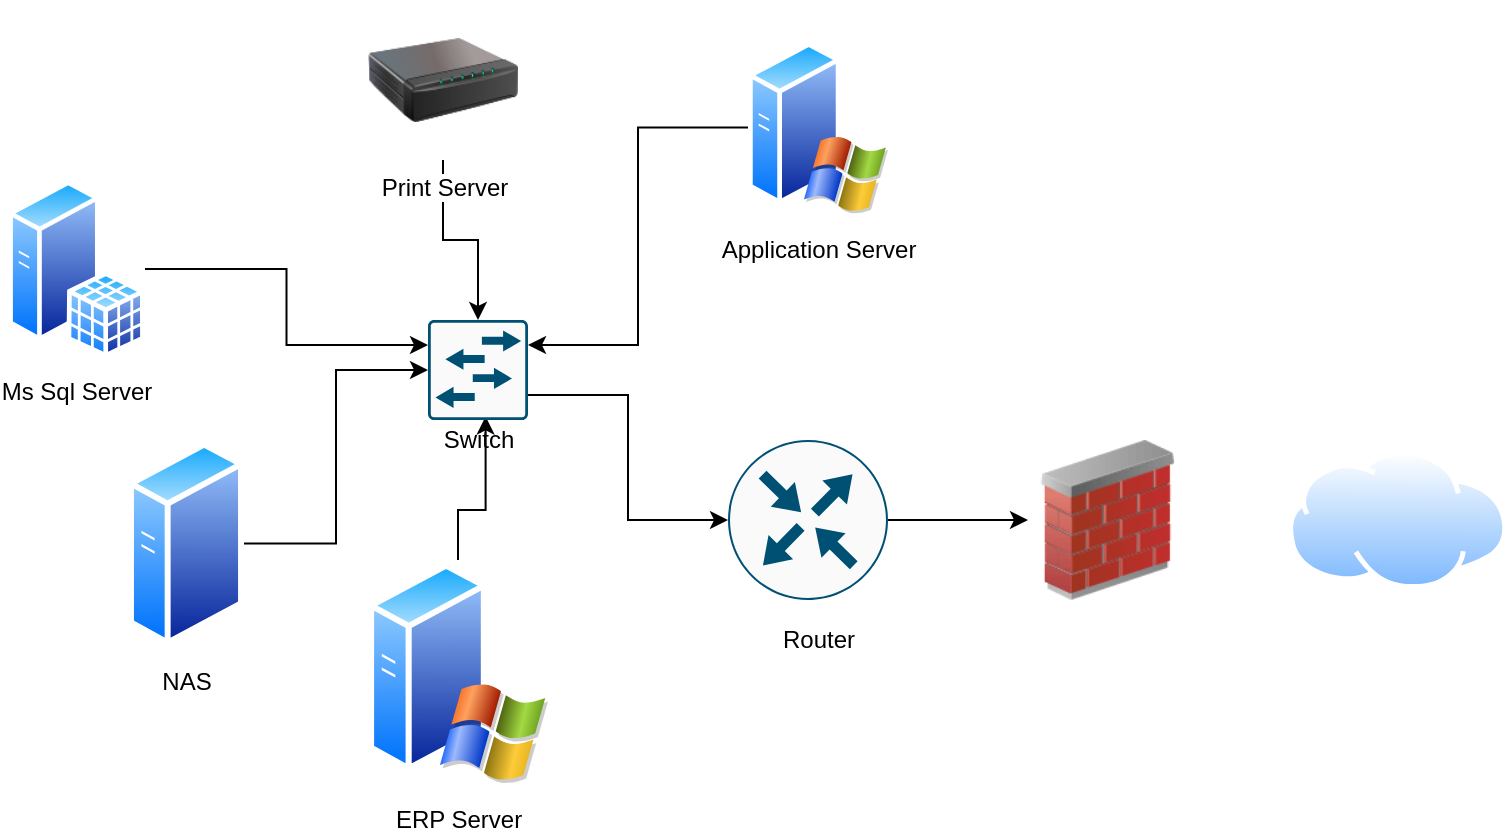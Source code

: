 <mxfile version="15.5.5" type="github">
  <diagram id="EP-S3iL2bJB0XsXoEbt5" name="Page-1">
    <mxGraphModel dx="1038" dy="547" grid="1" gridSize="10" guides="1" tooltips="1" connect="1" arrows="1" fold="1" page="1" pageScale="1" pageWidth="850" pageHeight="1100" math="0" shadow="0">
      <root>
        <mxCell id="0" />
        <mxCell id="1" parent="0" />
        <mxCell id="68LxXG4H3mV1ZYXkKBP9-22" style="edgeStyle=orthogonalEdgeStyle;rounded=0;orthogonalLoop=1;jettySize=auto;html=1;exitX=1;exitY=0.5;exitDx=0;exitDy=0;exitPerimeter=0;entryX=0;entryY=0.5;entryDx=0;entryDy=0;" edge="1" parent="1" source="68LxXG4H3mV1ZYXkKBP9-1" target="68LxXG4H3mV1ZYXkKBP9-12">
          <mxGeometry relative="1" as="geometry" />
        </mxCell>
        <mxCell id="68LxXG4H3mV1ZYXkKBP9-1" value="" style="sketch=0;points=[[0.5,0,0],[1,0.5,0],[0.5,1,0],[0,0.5,0],[0.145,0.145,0],[0.856,0.145,0],[0.855,0.856,0],[0.145,0.855,0]];verticalLabelPosition=bottom;html=1;verticalAlign=top;aspect=fixed;align=center;pointerEvents=1;shape=mxgraph.cisco19.rect;prIcon=router;fillColor=#FAFAFA;strokeColor=#005073;" vertex="1" parent="1">
          <mxGeometry x="440" y="250" width="80" height="80" as="geometry" />
        </mxCell>
        <mxCell id="68LxXG4H3mV1ZYXkKBP9-16" style="edgeStyle=orthogonalEdgeStyle;rounded=0;orthogonalLoop=1;jettySize=auto;html=1;entryX=0.5;entryY=0;entryDx=0;entryDy=0;entryPerimeter=0;" edge="1" parent="1" source="68LxXG4H3mV1ZYXkKBP9-3" target="68LxXG4H3mV1ZYXkKBP9-14">
          <mxGeometry relative="1" as="geometry" />
        </mxCell>
        <mxCell id="68LxXG4H3mV1ZYXkKBP9-3" value="Print Server" style="image;html=1;image=img/lib/clip_art/networking/Print_Server_128x128.png" vertex="1" parent="1">
          <mxGeometry x="260" y="30" width="75" height="80" as="geometry" />
        </mxCell>
        <mxCell id="68LxXG4H3mV1ZYXkKBP9-17" style="edgeStyle=orthogonalEdgeStyle;rounded=0;orthogonalLoop=1;jettySize=auto;html=1;entryX=1;entryY=0.25;entryDx=0;entryDy=0;entryPerimeter=0;" edge="1" parent="1" source="68LxXG4H3mV1ZYXkKBP9-4" target="68LxXG4H3mV1ZYXkKBP9-14">
          <mxGeometry relative="1" as="geometry" />
        </mxCell>
        <mxCell id="68LxXG4H3mV1ZYXkKBP9-4" value="Application Server" style="aspect=fixed;perimeter=ellipsePerimeter;html=1;align=center;shadow=0;dashed=0;spacingTop=3;image;image=img/lib/active_directory/windows_server_2.svg;" vertex="1" parent="1">
          <mxGeometry x="450" y="50" width="70" height="87.5" as="geometry" />
        </mxCell>
        <mxCell id="68LxXG4H3mV1ZYXkKBP9-19" style="edgeStyle=orthogonalEdgeStyle;rounded=0;orthogonalLoop=1;jettySize=auto;html=1;exitX=1;exitY=0.5;exitDx=0;exitDy=0;entryX=0;entryY=0.5;entryDx=0;entryDy=0;entryPerimeter=0;" edge="1" parent="1" source="68LxXG4H3mV1ZYXkKBP9-5" target="68LxXG4H3mV1ZYXkKBP9-14">
          <mxGeometry relative="1" as="geometry" />
        </mxCell>
        <mxCell id="68LxXG4H3mV1ZYXkKBP9-5" value="NAS" style="aspect=fixed;perimeter=ellipsePerimeter;html=1;align=center;shadow=0;dashed=0;spacingTop=3;image;image=img/lib/active_directory/generic_server.svg;" vertex="1" parent="1">
          <mxGeometry x="140" y="250" width="58" height="103.57" as="geometry" />
        </mxCell>
        <mxCell id="68LxXG4H3mV1ZYXkKBP9-18" style="edgeStyle=orthogonalEdgeStyle;rounded=0;orthogonalLoop=1;jettySize=auto;html=1;entryX=0;entryY=0.25;entryDx=0;entryDy=0;entryPerimeter=0;" edge="1" parent="1" source="68LxXG4H3mV1ZYXkKBP9-6" target="68LxXG4H3mV1ZYXkKBP9-14">
          <mxGeometry relative="1" as="geometry" />
        </mxCell>
        <mxCell id="68LxXG4H3mV1ZYXkKBP9-6" value="Ms Sql Server" style="aspect=fixed;perimeter=ellipsePerimeter;html=1;align=center;shadow=0;dashed=0;spacingTop=3;image;image=img/lib/active_directory/sql_server.svg;" vertex="1" parent="1">
          <mxGeometry x="80" y="120" width="68.5" height="88.96" as="geometry" />
        </mxCell>
        <mxCell id="68LxXG4H3mV1ZYXkKBP9-20" style="edgeStyle=orthogonalEdgeStyle;rounded=0;orthogonalLoop=1;jettySize=auto;html=1;entryX=0.576;entryY=-0.09;entryDx=0;entryDy=0;entryPerimeter=0;" edge="1" parent="1" source="68LxXG4H3mV1ZYXkKBP9-8" target="68LxXG4H3mV1ZYXkKBP9-15">
          <mxGeometry relative="1" as="geometry" />
        </mxCell>
        <mxCell id="68LxXG4H3mV1ZYXkKBP9-8" value="ERP Server" style="aspect=fixed;perimeter=ellipsePerimeter;html=1;align=center;shadow=0;dashed=0;spacingTop=3;image;image=img/lib/active_directory/windows_server_2.svg;" vertex="1" parent="1">
          <mxGeometry x="260" y="310" width="90" height="112.5" as="geometry" />
        </mxCell>
        <mxCell id="68LxXG4H3mV1ZYXkKBP9-11" value="Router" style="text;html=1;align=center;verticalAlign=middle;resizable=0;points=[];autosize=1;strokeColor=none;fillColor=none;" vertex="1" parent="1">
          <mxGeometry x="460" y="340" width="50" height="20" as="geometry" />
        </mxCell>
        <mxCell id="68LxXG4H3mV1ZYXkKBP9-12" value="" style="image;html=1;image=img/lib/clip_art/networking/Firewall_02_128x128.png" vertex="1" parent="1">
          <mxGeometry x="590" y="250" width="80" height="80" as="geometry" />
        </mxCell>
        <mxCell id="68LxXG4H3mV1ZYXkKBP9-21" style="edgeStyle=orthogonalEdgeStyle;rounded=0;orthogonalLoop=1;jettySize=auto;html=1;exitX=1;exitY=0.75;exitDx=0;exitDy=0;exitPerimeter=0;entryX=0;entryY=0.5;entryDx=0;entryDy=0;entryPerimeter=0;" edge="1" parent="1" source="68LxXG4H3mV1ZYXkKBP9-14" target="68LxXG4H3mV1ZYXkKBP9-1">
          <mxGeometry relative="1" as="geometry" />
        </mxCell>
        <mxCell id="68LxXG4H3mV1ZYXkKBP9-14" value="" style="sketch=0;points=[[0.015,0.015,0],[0.985,0.015,0],[0.985,0.985,0],[0.015,0.985,0],[0.25,0,0],[0.5,0,0],[0.75,0,0],[1,0.25,0],[1,0.5,0],[1,0.75,0],[0.75,1,0],[0.5,1,0],[0.25,1,0],[0,0.75,0],[0,0.5,0],[0,0.25,0]];verticalLabelPosition=bottom;html=1;verticalAlign=top;aspect=fixed;align=center;pointerEvents=1;shape=mxgraph.cisco19.rect;prIcon=l2_switch;fillColor=#FAFAFA;strokeColor=#005073;" vertex="1" parent="1">
          <mxGeometry x="290" y="190" width="50" height="50" as="geometry" />
        </mxCell>
        <mxCell id="68LxXG4H3mV1ZYXkKBP9-15" value="Switch" style="text;html=1;align=center;verticalAlign=middle;resizable=0;points=[];autosize=1;strokeColor=none;fillColor=none;" vertex="1" parent="1">
          <mxGeometry x="290" y="240" width="50" height="20" as="geometry" />
        </mxCell>
        <mxCell id="68LxXG4H3mV1ZYXkKBP9-23" value="" style="aspect=fixed;perimeter=ellipsePerimeter;html=1;align=center;shadow=0;dashed=0;spacingTop=3;image;image=img/lib/active_directory/internet_cloud.svg;" vertex="1" parent="1">
          <mxGeometry x="720" y="255.45" width="109.68" height="69.1" as="geometry" />
        </mxCell>
      </root>
    </mxGraphModel>
  </diagram>
</mxfile>
